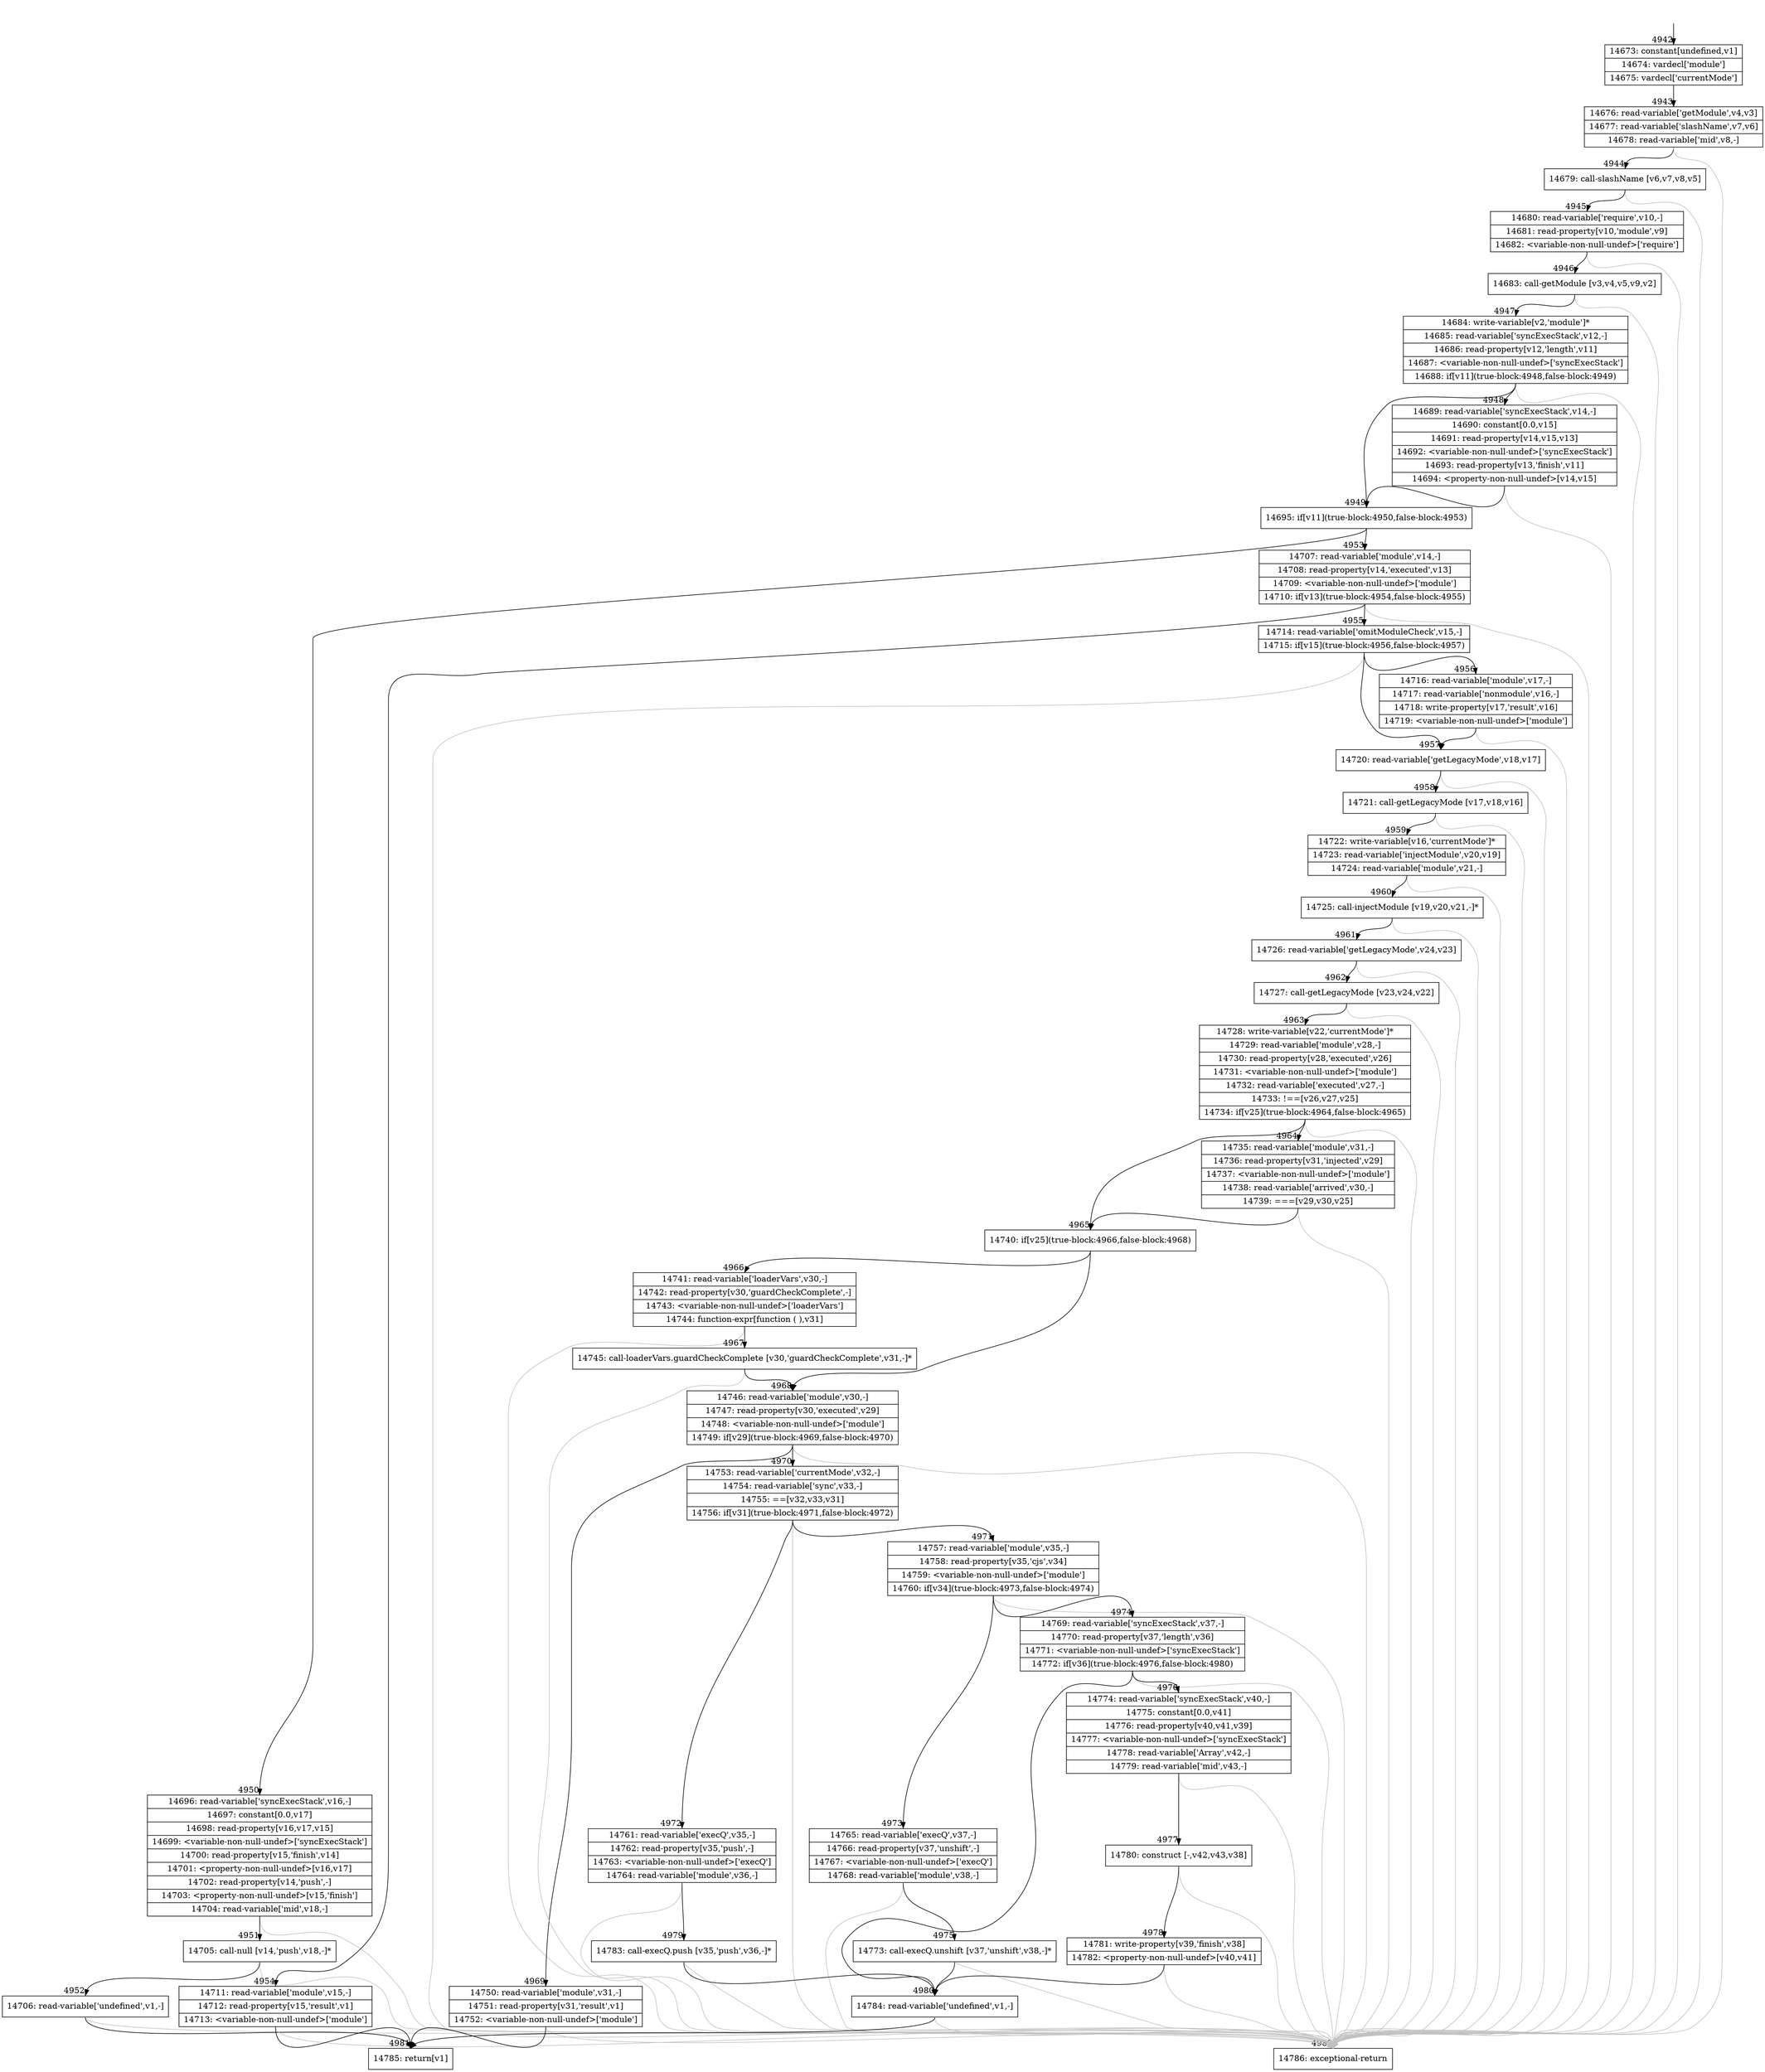 digraph {
rankdir="TD"
BB_entry354[shape=none,label=""];
BB_entry354 -> BB4942 [tailport=s, headport=n, headlabel="    4942"]
BB4942 [shape=record label="{14673: constant[undefined,v1]|14674: vardecl['module']|14675: vardecl['currentMode']}" ] 
BB4942 -> BB4943 [tailport=s, headport=n, headlabel="      4943"]
BB4943 [shape=record label="{14676: read-variable['getModule',v4,v3]|14677: read-variable['slashName',v7,v6]|14678: read-variable['mid',v8,-]}" ] 
BB4943 -> BB4944 [tailport=s, headport=n, headlabel="      4944"]
BB4943 -> BB4982 [tailport=s, headport=n, color=gray, headlabel="      4982"]
BB4944 [shape=record label="{14679: call-slashName [v6,v7,v8,v5]}" ] 
BB4944 -> BB4945 [tailport=s, headport=n, headlabel="      4945"]
BB4944 -> BB4982 [tailport=s, headport=n, color=gray]
BB4945 [shape=record label="{14680: read-variable['require',v10,-]|14681: read-property[v10,'module',v9]|14682: \<variable-non-null-undef\>['require']}" ] 
BB4945 -> BB4946 [tailport=s, headport=n, headlabel="      4946"]
BB4945 -> BB4982 [tailport=s, headport=n, color=gray]
BB4946 [shape=record label="{14683: call-getModule [v3,v4,v5,v9,v2]}" ] 
BB4946 -> BB4947 [tailport=s, headport=n, headlabel="      4947"]
BB4946 -> BB4982 [tailport=s, headport=n, color=gray]
BB4947 [shape=record label="{14684: write-variable[v2,'module']*|14685: read-variable['syncExecStack',v12,-]|14686: read-property[v12,'length',v11]|14687: \<variable-non-null-undef\>['syncExecStack']|14688: if[v11](true-block:4948,false-block:4949)}" ] 
BB4947 -> BB4949 [tailport=s, headport=n, headlabel="      4949"]
BB4947 -> BB4948 [tailport=s, headport=n, headlabel="      4948"]
BB4947 -> BB4982 [tailport=s, headport=n, color=gray]
BB4948 [shape=record label="{14689: read-variable['syncExecStack',v14,-]|14690: constant[0.0,v15]|14691: read-property[v14,v15,v13]|14692: \<variable-non-null-undef\>['syncExecStack']|14693: read-property[v13,'finish',v11]|14694: \<property-non-null-undef\>[v14,v15]}" ] 
BB4948 -> BB4949 [tailport=s, headport=n]
BB4948 -> BB4982 [tailport=s, headport=n, color=gray]
BB4949 [shape=record label="{14695: if[v11](true-block:4950,false-block:4953)}" ] 
BB4949 -> BB4950 [tailport=s, headport=n, headlabel="      4950"]
BB4949 -> BB4953 [tailport=s, headport=n, headlabel="      4953"]
BB4950 [shape=record label="{14696: read-variable['syncExecStack',v16,-]|14697: constant[0.0,v17]|14698: read-property[v16,v17,v15]|14699: \<variable-non-null-undef\>['syncExecStack']|14700: read-property[v15,'finish',v14]|14701: \<property-non-null-undef\>[v16,v17]|14702: read-property[v14,'push',-]|14703: \<property-non-null-undef\>[v15,'finish']|14704: read-variable['mid',v18,-]}" ] 
BB4950 -> BB4951 [tailport=s, headport=n, headlabel="      4951"]
BB4950 -> BB4982 [tailport=s, headport=n, color=gray]
BB4951 [shape=record label="{14705: call-null [v14,'push',v18,-]*}" ] 
BB4951 -> BB4952 [tailport=s, headport=n, headlabel="      4952"]
BB4951 -> BB4982 [tailport=s, headport=n, color=gray]
BB4952 [shape=record label="{14706: read-variable['undefined',v1,-]}" ] 
BB4952 -> BB4981 [tailport=s, headport=n, headlabel="      4981"]
BB4952 -> BB4982 [tailport=s, headport=n, color=gray]
BB4953 [shape=record label="{14707: read-variable['module',v14,-]|14708: read-property[v14,'executed',v13]|14709: \<variable-non-null-undef\>['module']|14710: if[v13](true-block:4954,false-block:4955)}" ] 
BB4953 -> BB4954 [tailport=s, headport=n, headlabel="      4954"]
BB4953 -> BB4955 [tailport=s, headport=n, headlabel="      4955"]
BB4953 -> BB4982 [tailport=s, headport=n, color=gray]
BB4954 [shape=record label="{14711: read-variable['module',v15,-]|14712: read-property[v15,'result',v1]|14713: \<variable-non-null-undef\>['module']}" ] 
BB4954 -> BB4981 [tailport=s, headport=n]
BB4954 -> BB4982 [tailport=s, headport=n, color=gray]
BB4955 [shape=record label="{14714: read-variable['omitModuleCheck',v15,-]|14715: if[v15](true-block:4956,false-block:4957)}" ] 
BB4955 -> BB4957 [tailport=s, headport=n, headlabel="      4957"]
BB4955 -> BB4956 [tailport=s, headport=n, headlabel="      4956"]
BB4955 -> BB4982 [tailport=s, headport=n, color=gray]
BB4956 [shape=record label="{14716: read-variable['module',v17,-]|14717: read-variable['nonmodule',v16,-]|14718: write-property[v17,'result',v16]|14719: \<variable-non-null-undef\>['module']}" ] 
BB4956 -> BB4957 [tailport=s, headport=n]
BB4956 -> BB4982 [tailport=s, headport=n, color=gray]
BB4957 [shape=record label="{14720: read-variable['getLegacyMode',v18,v17]}" ] 
BB4957 -> BB4958 [tailport=s, headport=n, headlabel="      4958"]
BB4957 -> BB4982 [tailport=s, headport=n, color=gray]
BB4958 [shape=record label="{14721: call-getLegacyMode [v17,v18,v16]}" ] 
BB4958 -> BB4959 [tailport=s, headport=n, headlabel="      4959"]
BB4958 -> BB4982 [tailport=s, headport=n, color=gray]
BB4959 [shape=record label="{14722: write-variable[v16,'currentMode']*|14723: read-variable['injectModule',v20,v19]|14724: read-variable['module',v21,-]}" ] 
BB4959 -> BB4960 [tailport=s, headport=n, headlabel="      4960"]
BB4959 -> BB4982 [tailport=s, headport=n, color=gray]
BB4960 [shape=record label="{14725: call-injectModule [v19,v20,v21,-]*}" ] 
BB4960 -> BB4961 [tailport=s, headport=n, headlabel="      4961"]
BB4960 -> BB4982 [tailport=s, headport=n, color=gray]
BB4961 [shape=record label="{14726: read-variable['getLegacyMode',v24,v23]}" ] 
BB4961 -> BB4962 [tailport=s, headport=n, headlabel="      4962"]
BB4961 -> BB4982 [tailport=s, headport=n, color=gray]
BB4962 [shape=record label="{14727: call-getLegacyMode [v23,v24,v22]}" ] 
BB4962 -> BB4963 [tailport=s, headport=n, headlabel="      4963"]
BB4962 -> BB4982 [tailport=s, headport=n, color=gray]
BB4963 [shape=record label="{14728: write-variable[v22,'currentMode']*|14729: read-variable['module',v28,-]|14730: read-property[v28,'executed',v26]|14731: \<variable-non-null-undef\>['module']|14732: read-variable['executed',v27,-]|14733: !==[v26,v27,v25]|14734: if[v25](true-block:4964,false-block:4965)}" ] 
BB4963 -> BB4965 [tailport=s, headport=n, headlabel="      4965"]
BB4963 -> BB4964 [tailport=s, headport=n, headlabel="      4964"]
BB4963 -> BB4982 [tailport=s, headport=n, color=gray]
BB4964 [shape=record label="{14735: read-variable['module',v31,-]|14736: read-property[v31,'injected',v29]|14737: \<variable-non-null-undef\>['module']|14738: read-variable['arrived',v30,-]|14739: ===[v29,v30,v25]}" ] 
BB4964 -> BB4965 [tailport=s, headport=n]
BB4964 -> BB4982 [tailport=s, headport=n, color=gray]
BB4965 [shape=record label="{14740: if[v25](true-block:4966,false-block:4968)}" ] 
BB4965 -> BB4966 [tailport=s, headport=n, headlabel="      4966"]
BB4965 -> BB4968 [tailport=s, headport=n, headlabel="      4968"]
BB4966 [shape=record label="{14741: read-variable['loaderVars',v30,-]|14742: read-property[v30,'guardCheckComplete',-]|14743: \<variable-non-null-undef\>['loaderVars']|14744: function-expr[function ( ),v31]}" ] 
BB4966 -> BB4967 [tailport=s, headport=n, headlabel="      4967"]
BB4966 -> BB4982 [tailport=s, headport=n, color=gray]
BB4967 [shape=record label="{14745: call-loaderVars.guardCheckComplete [v30,'guardCheckComplete',v31,-]*}" ] 
BB4967 -> BB4968 [tailport=s, headport=n]
BB4967 -> BB4982 [tailport=s, headport=n, color=gray]
BB4968 [shape=record label="{14746: read-variable['module',v30,-]|14747: read-property[v30,'executed',v29]|14748: \<variable-non-null-undef\>['module']|14749: if[v29](true-block:4969,false-block:4970)}" ] 
BB4968 -> BB4969 [tailport=s, headport=n, headlabel="      4969"]
BB4968 -> BB4970 [tailport=s, headport=n, headlabel="      4970"]
BB4968 -> BB4982 [tailport=s, headport=n, color=gray]
BB4969 [shape=record label="{14750: read-variable['module',v31,-]|14751: read-property[v31,'result',v1]|14752: \<variable-non-null-undef\>['module']}" ] 
BB4969 -> BB4981 [tailport=s, headport=n]
BB4969 -> BB4982 [tailport=s, headport=n, color=gray]
BB4970 [shape=record label="{14753: read-variable['currentMode',v32,-]|14754: read-variable['sync',v33,-]|14755: ==[v32,v33,v31]|14756: if[v31](true-block:4971,false-block:4972)}" ] 
BB4970 -> BB4971 [tailport=s, headport=n, headlabel="      4971"]
BB4970 -> BB4972 [tailport=s, headport=n, headlabel="      4972"]
BB4970 -> BB4982 [tailport=s, headport=n, color=gray]
BB4971 [shape=record label="{14757: read-variable['module',v35,-]|14758: read-property[v35,'cjs',v34]|14759: \<variable-non-null-undef\>['module']|14760: if[v34](true-block:4973,false-block:4974)}" ] 
BB4971 -> BB4973 [tailport=s, headport=n, headlabel="      4973"]
BB4971 -> BB4974 [tailport=s, headport=n, headlabel="      4974"]
BB4971 -> BB4982 [tailport=s, headport=n, color=gray]
BB4972 [shape=record label="{14761: read-variable['execQ',v35,-]|14762: read-property[v35,'push',-]|14763: \<variable-non-null-undef\>['execQ']|14764: read-variable['module',v36,-]}" ] 
BB4972 -> BB4979 [tailport=s, headport=n, headlabel="      4979"]
BB4972 -> BB4982 [tailport=s, headport=n, color=gray]
BB4973 [shape=record label="{14765: read-variable['execQ',v37,-]|14766: read-property[v37,'unshift',-]|14767: \<variable-non-null-undef\>['execQ']|14768: read-variable['module',v38,-]}" ] 
BB4973 -> BB4975 [tailport=s, headport=n, headlabel="      4975"]
BB4973 -> BB4982 [tailport=s, headport=n, color=gray]
BB4974 [shape=record label="{14769: read-variable['syncExecStack',v37,-]|14770: read-property[v37,'length',v36]|14771: \<variable-non-null-undef\>['syncExecStack']|14772: if[v36](true-block:4976,false-block:4980)}" ] 
BB4974 -> BB4980 [tailport=s, headport=n, headlabel="      4980"]
BB4974 -> BB4976 [tailport=s, headport=n, headlabel="      4976"]
BB4974 -> BB4982 [tailport=s, headport=n, color=gray]
BB4975 [shape=record label="{14773: call-execQ.unshift [v37,'unshift',v38,-]*}" ] 
BB4975 -> BB4980 [tailport=s, headport=n]
BB4975 -> BB4982 [tailport=s, headport=n, color=gray]
BB4976 [shape=record label="{14774: read-variable['syncExecStack',v40,-]|14775: constant[0.0,v41]|14776: read-property[v40,v41,v39]|14777: \<variable-non-null-undef\>['syncExecStack']|14778: read-variable['Array',v42,-]|14779: read-variable['mid',v43,-]}" ] 
BB4976 -> BB4977 [tailport=s, headport=n, headlabel="      4977"]
BB4976 -> BB4982 [tailport=s, headport=n, color=gray]
BB4977 [shape=record label="{14780: construct [-,v42,v43,v38]}" ] 
BB4977 -> BB4978 [tailport=s, headport=n, headlabel="      4978"]
BB4977 -> BB4982 [tailport=s, headport=n, color=gray]
BB4978 [shape=record label="{14781: write-property[v39,'finish',v38]|14782: \<property-non-null-undef\>[v40,v41]}" ] 
BB4978 -> BB4980 [tailport=s, headport=n]
BB4978 -> BB4982 [tailport=s, headport=n, color=gray]
BB4979 [shape=record label="{14783: call-execQ.push [v35,'push',v36,-]*}" ] 
BB4979 -> BB4980 [tailport=s, headport=n]
BB4979 -> BB4982 [tailport=s, headport=n, color=gray]
BB4980 [shape=record label="{14784: read-variable['undefined',v1,-]}" ] 
BB4980 -> BB4981 [tailport=s, headport=n]
BB4980 -> BB4982 [tailport=s, headport=n, color=gray]
BB4981 [shape=record label="{14785: return[v1]}" ] 
BB4982 [shape=record label="{14786: exceptional-return}" ] 
//#$~ 6907
}
